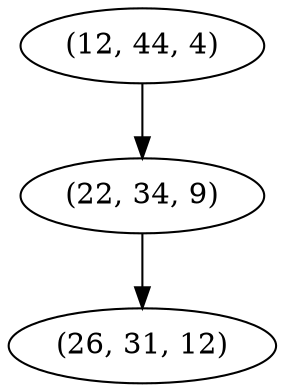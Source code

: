 digraph tree {
    "(12, 44, 4)";
    "(22, 34, 9)";
    "(26, 31, 12)";
    "(12, 44, 4)" -> "(22, 34, 9)";
    "(22, 34, 9)" -> "(26, 31, 12)";
}
